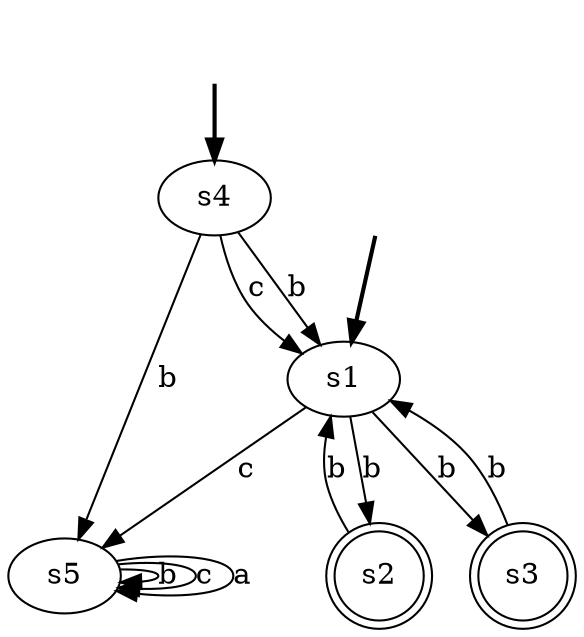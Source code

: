 digraph {
	fake0 [style=invisible]
	fake1 [style=invisible]
	s1 [root=true]
	s2 [shape=doublecircle]
	s5
	s3 [shape=doublecircle]
	s4 [root=true]
	fake1 -> s1 [style=bold]
	fake0 -> s4 [style=bold]
	s1 -> s5 [label=c]
	s1 -> s2 [label=b]
	s1 -> s3 [label=b]
	s2 -> s1 [label=b]
	s5 -> s5 [label=b]
	s5 -> s5 [label=c]
	s5 -> s5 [label=a]
	s3 -> s1 [label=b]
	s4 -> s1 [label=b]
	s4 -> s5 [label=b]
	s4 -> s1 [label=c]
}
